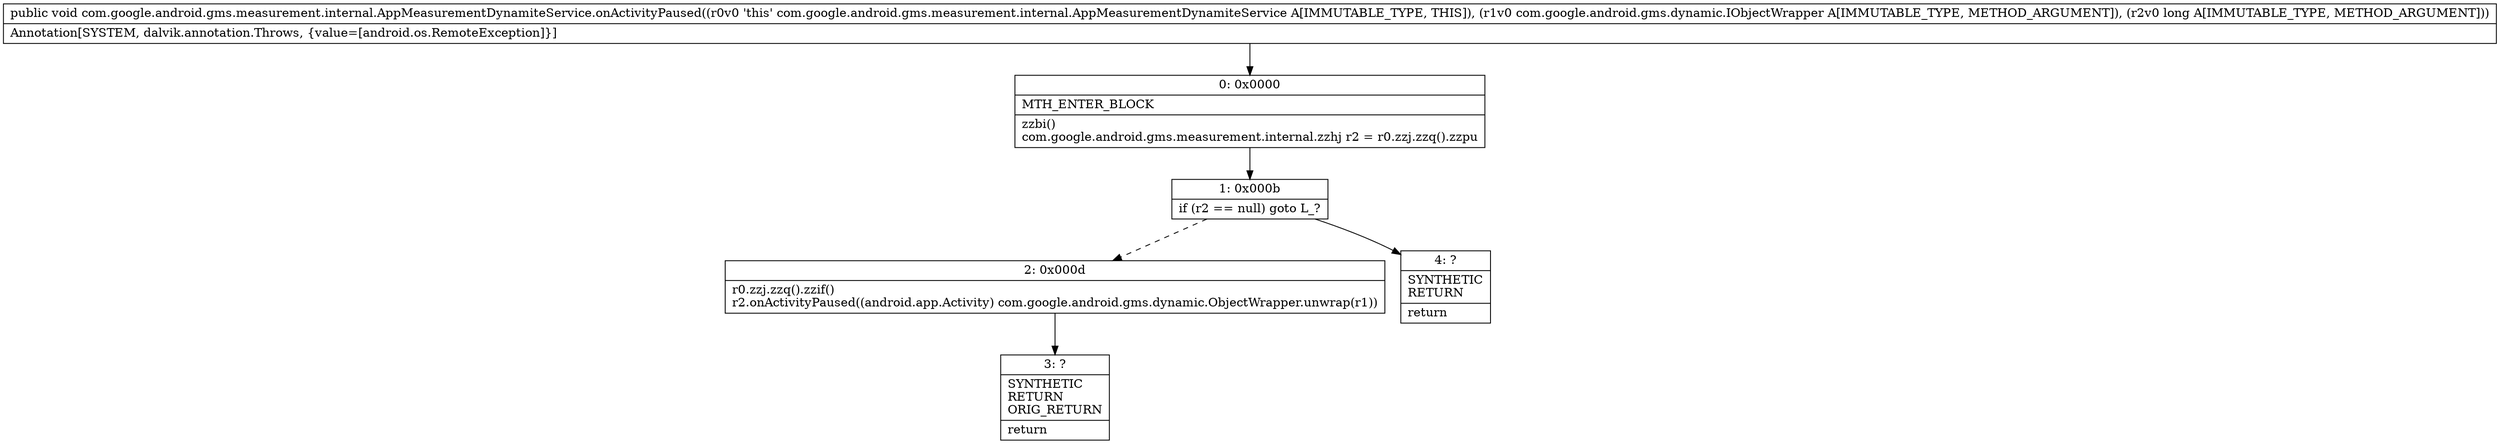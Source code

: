 digraph "CFG forcom.google.android.gms.measurement.internal.AppMeasurementDynamiteService.onActivityPaused(Lcom\/google\/android\/gms\/dynamic\/IObjectWrapper;J)V" {
Node_0 [shape=record,label="{0\:\ 0x0000|MTH_ENTER_BLOCK\l|zzbi()\lcom.google.android.gms.measurement.internal.zzhj r2 = r0.zzj.zzq().zzpu\l}"];
Node_1 [shape=record,label="{1\:\ 0x000b|if (r2 == null) goto L_?\l}"];
Node_2 [shape=record,label="{2\:\ 0x000d|r0.zzj.zzq().zzif()\lr2.onActivityPaused((android.app.Activity) com.google.android.gms.dynamic.ObjectWrapper.unwrap(r1))\l}"];
Node_3 [shape=record,label="{3\:\ ?|SYNTHETIC\lRETURN\lORIG_RETURN\l|return\l}"];
Node_4 [shape=record,label="{4\:\ ?|SYNTHETIC\lRETURN\l|return\l}"];
MethodNode[shape=record,label="{public void com.google.android.gms.measurement.internal.AppMeasurementDynamiteService.onActivityPaused((r0v0 'this' com.google.android.gms.measurement.internal.AppMeasurementDynamiteService A[IMMUTABLE_TYPE, THIS]), (r1v0 com.google.android.gms.dynamic.IObjectWrapper A[IMMUTABLE_TYPE, METHOD_ARGUMENT]), (r2v0 long A[IMMUTABLE_TYPE, METHOD_ARGUMENT]))  | Annotation[SYSTEM, dalvik.annotation.Throws, \{value=[android.os.RemoteException]\}]\l}"];
MethodNode -> Node_0;
Node_0 -> Node_1;
Node_1 -> Node_2[style=dashed];
Node_1 -> Node_4;
Node_2 -> Node_3;
}

